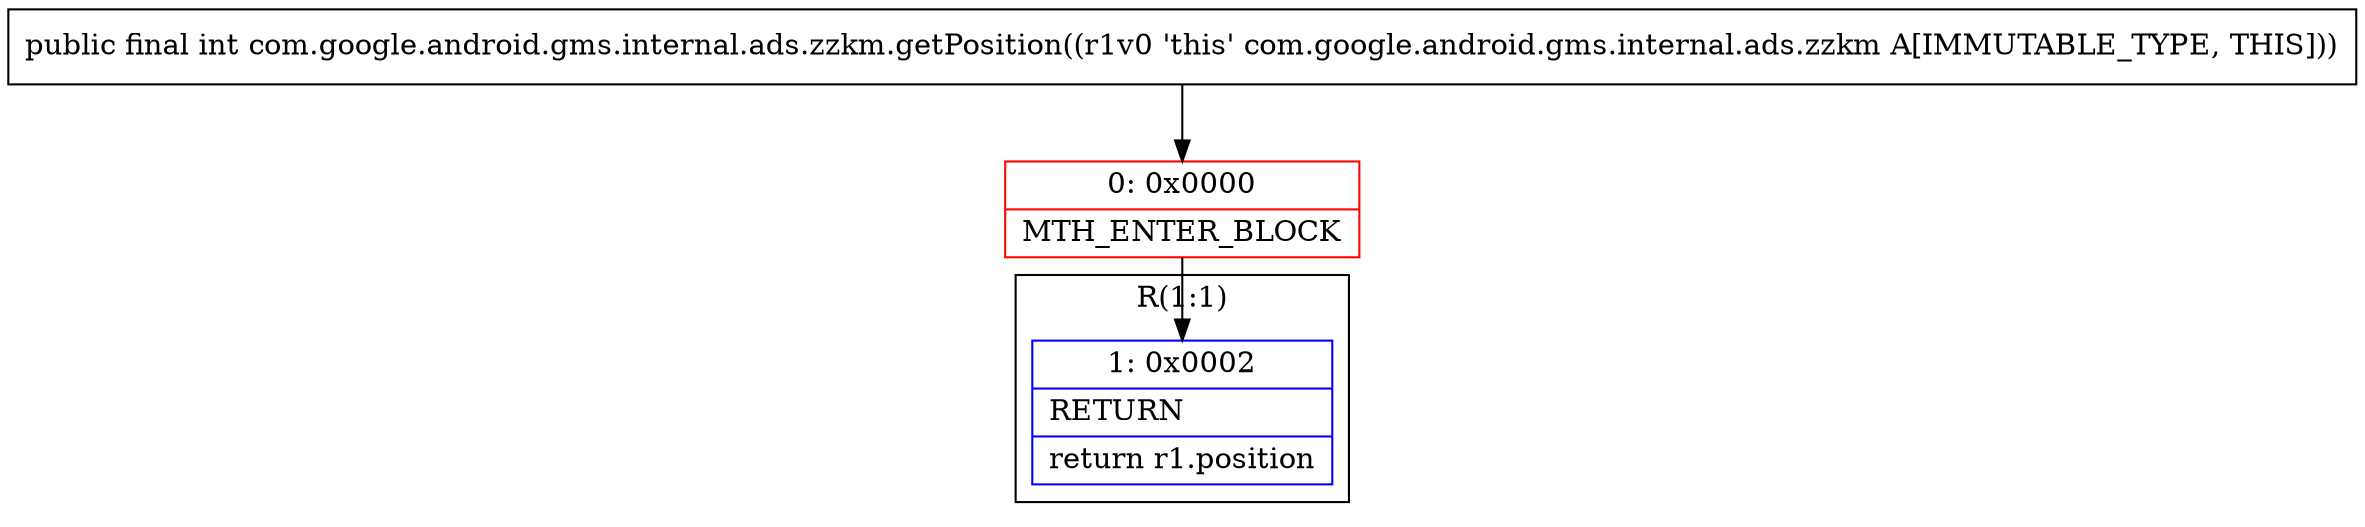digraph "CFG forcom.google.android.gms.internal.ads.zzkm.getPosition()I" {
subgraph cluster_Region_797766323 {
label = "R(1:1)";
node [shape=record,color=blue];
Node_1 [shape=record,label="{1\:\ 0x0002|RETURN\l|return r1.position\l}"];
}
Node_0 [shape=record,color=red,label="{0\:\ 0x0000|MTH_ENTER_BLOCK\l}"];
MethodNode[shape=record,label="{public final int com.google.android.gms.internal.ads.zzkm.getPosition((r1v0 'this' com.google.android.gms.internal.ads.zzkm A[IMMUTABLE_TYPE, THIS])) }"];
MethodNode -> Node_0;
Node_0 -> Node_1;
}

